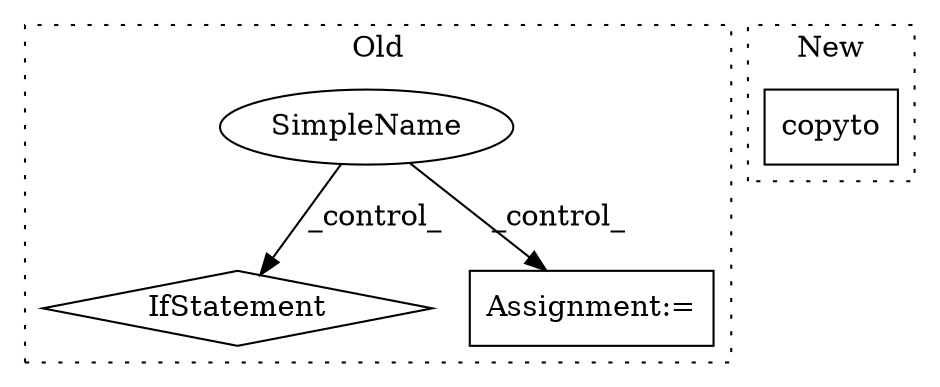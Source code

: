 digraph G {
subgraph cluster0 {
1 [label="IfStatement" a="25" s="1197" l="27" shape="diamond"];
3 [label="SimpleName" a="42" s="" l="" shape="ellipse"];
4 [label="Assignment:=" a="7" s="1536" l="1" shape="box"];
label = "Old";
style="dotted";
}
subgraph cluster1 {
2 [label="copyto" a="32" s="701,723" l="7,1" shape="box"];
label = "New";
style="dotted";
}
3 -> 1 [label="_control_"];
3 -> 4 [label="_control_"];
}